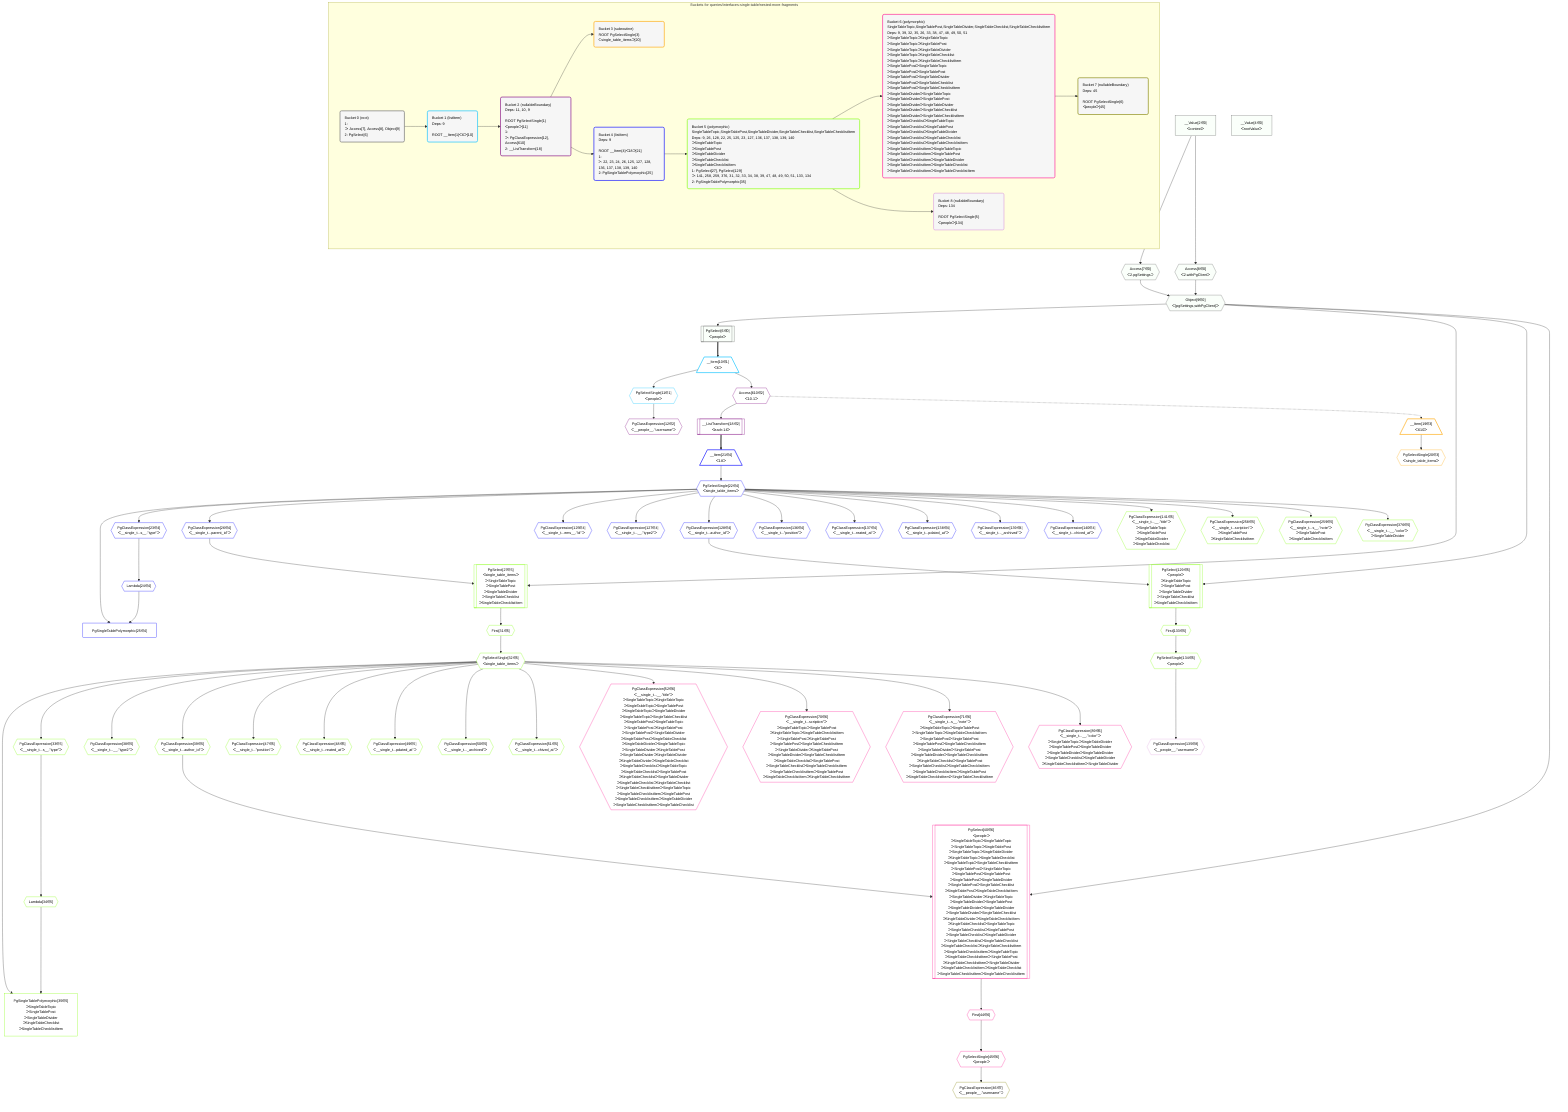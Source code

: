 %%{init: {'themeVariables': { 'fontSize': '12px'}}}%%
graph TD
    classDef path fill:#eee,stroke:#000,color:#000
    classDef plan fill:#fff,stroke-width:1px,color:#000
    classDef itemplan fill:#fff,stroke-width:2px,color:#000
    classDef unbatchedplan fill:#dff,stroke-width:1px,color:#000
    classDef sideeffectplan fill:#fcc,stroke-width:2px,color:#000
    classDef bucket fill:#f6f6f6,color:#000,stroke-width:2px,text-align:left


    %% plan dependencies
    Object9{{"Object[9∈0]<br />ᐸ{pgSettings,withPgClient}ᐳ"}}:::plan
    Access7{{"Access[7∈0]<br />ᐸ2.pgSettingsᐳ"}}:::plan
    Access8{{"Access[8∈0]<br />ᐸ2.withPgClientᐳ"}}:::plan
    Access7 & Access8 --> Object9
    PgSelect6[["PgSelect[6∈0]<br />ᐸpeopleᐳ"]]:::plan
    Object9 --> PgSelect6
    __Value2["__Value[2∈0]<br />ᐸcontextᐳ"]:::plan
    __Value2 --> Access7
    __Value2 --> Access8
    __Value4["__Value[4∈0]<br />ᐸrootValueᐳ"]:::plan
    __Item10[/"__Item[10∈1]<br />ᐸ6ᐳ"\]:::itemplan
    PgSelect6 ==> __Item10
    PgSelectSingle11{{"PgSelectSingle[11∈1]<br />ᐸpeopleᐳ"}}:::plan
    __Item10 --> PgSelectSingle11
    PgClassExpression12{{"PgClassExpression[12∈2]<br />ᐸ__people__.”username”ᐳ"}}:::plan
    PgSelectSingle11 --> PgClassExpression12
    __ListTransform18[["__ListTransform[18∈2]<br />ᐸeach:14ᐳ"]]:::plan
    Access610{{"Access[610∈2]<br />ᐸ10.1ᐳ"}}:::plan
    Access610 --> __ListTransform18
    __Item10 --> Access610
    __Item19[/"__Item[19∈3]<br />ᐸ610ᐳ"\]:::itemplan
    Access610 -.-> __Item19
    PgSelectSingle20{{"PgSelectSingle[20∈3]<br />ᐸsingle_table_itemsᐳ"}}:::plan
    __Item19 --> PgSelectSingle20
    PgSingleTablePolymorphic25["PgSingleTablePolymorphic[25∈4]"]:::plan
    Lambda24{{"Lambda[24∈4]"}}:::plan
    PgSelectSingle22{{"PgSelectSingle[22∈4]<br />ᐸsingle_table_itemsᐳ"}}:::plan
    Lambda24 & PgSelectSingle22 --> PgSingleTablePolymorphic25
    __Item21[/"__Item[21∈4]<br />ᐸ18ᐳ"\]:::itemplan
    __ListTransform18 ==> __Item21
    __Item21 --> PgSelectSingle22
    PgClassExpression23{{"PgClassExpression[23∈4]<br />ᐸ__single_t...s__.”type”ᐳ"}}:::plan
    PgSelectSingle22 --> PgClassExpression23
    PgClassExpression23 --> Lambda24
    PgClassExpression26{{"PgClassExpression[26∈4]<br />ᐸ__single_t...parent_id”ᐳ"}}:::plan
    PgSelectSingle22 --> PgClassExpression26
    PgClassExpression125{{"PgClassExpression[125∈4]<br />ᐸ__single_t...ems__.”id”ᐳ"}}:::plan
    PgSelectSingle22 --> PgClassExpression125
    PgClassExpression127{{"PgClassExpression[127∈4]<br />ᐸ__single_t...__.”type2”ᐳ"}}:::plan
    PgSelectSingle22 --> PgClassExpression127
    PgClassExpression128{{"PgClassExpression[128∈4]<br />ᐸ__single_t...author_id”ᐳ"}}:::plan
    PgSelectSingle22 --> PgClassExpression128
    PgClassExpression136{{"PgClassExpression[136∈4]<br />ᐸ__single_t...”position”ᐳ"}}:::plan
    PgSelectSingle22 --> PgClassExpression136
    PgClassExpression137{{"PgClassExpression[137∈4]<br />ᐸ__single_t...reated_at”ᐳ"}}:::plan
    PgSelectSingle22 --> PgClassExpression137
    PgClassExpression138{{"PgClassExpression[138∈4]<br />ᐸ__single_t...pdated_at”ᐳ"}}:::plan
    PgSelectSingle22 --> PgClassExpression138
    PgClassExpression139{{"PgClassExpression[139∈4]<br />ᐸ__single_t..._archived”ᐳ"}}:::plan
    PgSelectSingle22 --> PgClassExpression139
    PgClassExpression140{{"PgClassExpression[140∈4]<br />ᐸ__single_t...chived_at”ᐳ"}}:::plan
    PgSelectSingle22 --> PgClassExpression140
    PgSelect27[["PgSelect[27∈5]<br />ᐸsingle_table_itemsᐳ<br />ᐳSingleTableTopic<br />ᐳSingleTablePost<br />ᐳSingleTableDivider<br />ᐳSingleTableChecklist<br />ᐳSingleTableChecklistItem"]]:::plan
    Object9 & PgClassExpression26 --> PgSelect27
    PgSingleTablePolymorphic35["PgSingleTablePolymorphic[35∈5]<br />ᐳSingleTableTopic<br />ᐳSingleTablePost<br />ᐳSingleTableDivider<br />ᐳSingleTableChecklist<br />ᐳSingleTableChecklistItem"]:::plan
    Lambda34{{"Lambda[34∈5]"}}:::plan
    PgSelectSingle32{{"PgSelectSingle[32∈5]<br />ᐸsingle_table_itemsᐳ"}}:::plan
    Lambda34 & PgSelectSingle32 --> PgSingleTablePolymorphic35
    PgSelect129[["PgSelect[129∈5]<br />ᐸpeopleᐳ<br />ᐳSingleTableTopic<br />ᐳSingleTablePost<br />ᐳSingleTableDivider<br />ᐳSingleTableChecklist<br />ᐳSingleTableChecklistItem"]]:::plan
    Object9 & PgClassExpression128 --> PgSelect129
    First31{{"First[31∈5]"}}:::plan
    PgSelect27 --> First31
    First31 --> PgSelectSingle32
    PgClassExpression33{{"PgClassExpression[33∈5]<br />ᐸ__single_t...s__.”type”ᐳ"}}:::plan
    PgSelectSingle32 --> PgClassExpression33
    PgClassExpression33 --> Lambda34
    PgClassExpression38{{"PgClassExpression[38∈5]<br />ᐸ__single_t...__.”type2”ᐳ"}}:::plan
    PgSelectSingle32 --> PgClassExpression38
    PgClassExpression39{{"PgClassExpression[39∈5]<br />ᐸ__single_t...author_id”ᐳ"}}:::plan
    PgSelectSingle32 --> PgClassExpression39
    PgClassExpression47{{"PgClassExpression[47∈5]<br />ᐸ__single_t...”position”ᐳ"}}:::plan
    PgSelectSingle32 --> PgClassExpression47
    PgClassExpression48{{"PgClassExpression[48∈5]<br />ᐸ__single_t...reated_at”ᐳ"}}:::plan
    PgSelectSingle32 --> PgClassExpression48
    PgClassExpression49{{"PgClassExpression[49∈5]<br />ᐸ__single_t...pdated_at”ᐳ"}}:::plan
    PgSelectSingle32 --> PgClassExpression49
    PgClassExpression50{{"PgClassExpression[50∈5]<br />ᐸ__single_t..._archived”ᐳ"}}:::plan
    PgSelectSingle32 --> PgClassExpression50
    PgClassExpression51{{"PgClassExpression[51∈5]<br />ᐸ__single_t...chived_at”ᐳ"}}:::plan
    PgSelectSingle32 --> PgClassExpression51
    First133{{"First[133∈5]"}}:::plan
    PgSelect129 --> First133
    PgSelectSingle134{{"PgSelectSingle[134∈5]<br />ᐸpeopleᐳ"}}:::plan
    First133 --> PgSelectSingle134
    PgClassExpression141{{"PgClassExpression[141∈5]<br />ᐸ__single_t...__.”title”ᐳ<br />ᐳSingleTableTopic<br />ᐳSingleTablePost<br />ᐳSingleTableDivider<br />ᐳSingleTableChecklist"}}:::plan
    PgSelectSingle22 --> PgClassExpression141
    PgClassExpression258{{"PgClassExpression[258∈5]<br />ᐸ__single_t...scription”ᐳ<br />ᐳSingleTablePost<br />ᐳSingleTableChecklistItem"}}:::plan
    PgSelectSingle22 --> PgClassExpression258
    PgClassExpression259{{"PgClassExpression[259∈5]<br />ᐸ__single_t...s__.”note”ᐳ<br />ᐳSingleTablePost<br />ᐳSingleTableChecklistItem"}}:::plan
    PgSelectSingle22 --> PgClassExpression259
    PgClassExpression376{{"PgClassExpression[376∈5]<br />ᐸ__single_t...__.”color”ᐳ<br />ᐳSingleTableDivider"}}:::plan
    PgSelectSingle22 --> PgClassExpression376
    PgSelect40[["PgSelect[40∈6]<br />ᐸpeopleᐳ<br />ᐳSingleTableTopicᐳSingleTableTopic<br />ᐳSingleTableTopicᐳSingleTablePost<br />ᐳSingleTableTopicᐳSingleTableDivider<br />ᐳSingleTableTopicᐳSingleTableChecklist<br />ᐳSingleTableTopicᐳSingleTableChecklistItem<br />ᐳSingleTablePostᐳSingleTableTopic<br />ᐳSingleTablePostᐳSingleTablePost<br />ᐳSingleTablePostᐳSingleTableDivider<br />ᐳSingleTablePostᐳSingleTableChecklist<br />ᐳSingleTablePostᐳSingleTableChecklistItem<br />ᐳSingleTableDividerᐳSingleTableTopic<br />ᐳSingleTableDividerᐳSingleTablePost<br />ᐳSingleTableDividerᐳSingleTableDivider<br />ᐳSingleTableDividerᐳSingleTableChecklist<br />ᐳSingleTableDividerᐳSingleTableChecklistItem<br />ᐳSingleTableChecklistᐳSingleTableTopic<br />ᐳSingleTableChecklistᐳSingleTablePost<br />ᐳSingleTableChecklistᐳSingleTableDivider<br />ᐳSingleTableChecklistᐳSingleTableChecklist<br />ᐳSingleTableChecklistᐳSingleTableChecklistItem<br />ᐳSingleTableChecklistItemᐳSingleTableTopic<br />ᐳSingleTableChecklistItemᐳSingleTablePost<br />ᐳSingleTableChecklistItemᐳSingleTableDivider<br />ᐳSingleTableChecklistItemᐳSingleTableChecklist<br />ᐳSingleTableChecklistItemᐳSingleTableChecklistItem"]]:::plan
    Object9 & PgClassExpression39 --> PgSelect40
    First44{{"First[44∈6]"}}:::plan
    PgSelect40 --> First44
    PgSelectSingle45{{"PgSelectSingle[45∈6]<br />ᐸpeopleᐳ"}}:::plan
    First44 --> PgSelectSingle45
    PgClassExpression52{{"PgClassExpression[52∈6]<br />ᐸ__single_t...__.”title”ᐳ<br />ᐳSingleTableTopicᐳSingleTableTopic<br />ᐳSingleTableTopicᐳSingleTablePost<br />ᐳSingleTableTopicᐳSingleTableDivider<br />ᐳSingleTableTopicᐳSingleTableChecklist<br />ᐳSingleTablePostᐳSingleTableTopic<br />ᐳSingleTablePostᐳSingleTablePost<br />ᐳSingleTablePostᐳSingleTableDivider<br />ᐳSingleTablePostᐳSingleTableChecklist<br />ᐳSingleTableDividerᐳSingleTableTopic<br />ᐳSingleTableDividerᐳSingleTablePost<br />ᐳSingleTableDividerᐳSingleTableDivider<br />ᐳSingleTableDividerᐳSingleTableChecklist<br />ᐳSingleTableChecklistᐳSingleTableTopic<br />ᐳSingleTableChecklistᐳSingleTablePost<br />ᐳSingleTableChecklistᐳSingleTableDivider<br />ᐳSingleTableChecklistᐳSingleTableChecklist<br />ᐳSingleTableChecklistItemᐳSingleTableTopic<br />ᐳSingleTableChecklistItemᐳSingleTablePost<br />ᐳSingleTableChecklistItemᐳSingleTableDivider<br />ᐳSingleTableChecklistItemᐳSingleTableChecklist"}}:::plan
    PgSelectSingle32 --> PgClassExpression52
    PgClassExpression70{{"PgClassExpression[70∈6]<br />ᐸ__single_t...scription”ᐳ<br />ᐳSingleTableTopicᐳSingleTablePost<br />ᐳSingleTableTopicᐳSingleTableChecklistItem<br />ᐳSingleTablePostᐳSingleTablePost<br />ᐳSingleTablePostᐳSingleTableChecklistItem<br />ᐳSingleTableDividerᐳSingleTablePost<br />ᐳSingleTableDividerᐳSingleTableChecklistItem<br />ᐳSingleTableChecklistᐳSingleTablePost<br />ᐳSingleTableChecklistᐳSingleTableChecklistItem<br />ᐳSingleTableChecklistItemᐳSingleTablePost<br />ᐳSingleTableChecklistItemᐳSingleTableChecklistItem"}}:::plan
    PgSelectSingle32 --> PgClassExpression70
    PgClassExpression71{{"PgClassExpression[71∈6]<br />ᐸ__single_t...s__.”note”ᐳ<br />ᐳSingleTableTopicᐳSingleTablePost<br />ᐳSingleTableTopicᐳSingleTableChecklistItem<br />ᐳSingleTablePostᐳSingleTablePost<br />ᐳSingleTablePostᐳSingleTableChecklistItem<br />ᐳSingleTableDividerᐳSingleTablePost<br />ᐳSingleTableDividerᐳSingleTableChecklistItem<br />ᐳSingleTableChecklistᐳSingleTablePost<br />ᐳSingleTableChecklistᐳSingleTableChecklistItem<br />ᐳSingleTableChecklistItemᐳSingleTablePost<br />ᐳSingleTableChecklistItemᐳSingleTableChecklistItem"}}:::plan
    PgSelectSingle32 --> PgClassExpression71
    PgClassExpression89{{"PgClassExpression[89∈6]<br />ᐸ__single_t...__.”color”ᐳ<br />ᐳSingleTableTopicᐳSingleTableDivider<br />ᐳSingleTablePostᐳSingleTableDivider<br />ᐳSingleTableDividerᐳSingleTableDivider<br />ᐳSingleTableChecklistᐳSingleTableDivider<br />ᐳSingleTableChecklistItemᐳSingleTableDivider"}}:::plan
    PgSelectSingle32 --> PgClassExpression89
    PgClassExpression46{{"PgClassExpression[46∈7]<br />ᐸ__people__.”username”ᐳ"}}:::plan
    PgSelectSingle45 --> PgClassExpression46
    PgClassExpression135{{"PgClassExpression[135∈8]<br />ᐸ__people__.”username”ᐳ"}}:::plan
    PgSelectSingle134 --> PgClassExpression135

    %% define steps

    subgraph "Buckets for queries/interfaces-single-table/nested-more-fragments"
    Bucket0("Bucket 0 (root)<br />1: <br />ᐳ: Access[7], Access[8], Object[9]<br />2: PgSelect[6]"):::bucket
    classDef bucket0 stroke:#696969
    class Bucket0,__Value2,__Value4,PgSelect6,Access7,Access8,Object9 bucket0
    Bucket1("Bucket 1 (listItem)<br />Deps: 9<br /><br />ROOT __Item{1}ᐸ6ᐳ[10]"):::bucket
    classDef bucket1 stroke:#00bfff
    class Bucket1,__Item10,PgSelectSingle11 bucket1
    Bucket2("Bucket 2 (nullableBoundary)<br />Deps: 11, 10, 9<br /><br />ROOT PgSelectSingle{1}ᐸpeopleᐳ[11]<br />1: <br />ᐳ: PgClassExpression[12], Access[610]<br />2: __ListTransform[18]"):::bucket
    classDef bucket2 stroke:#7f007f
    class Bucket2,PgClassExpression12,__ListTransform18,Access610 bucket2
    Bucket3("Bucket 3 (subroutine)<br />ROOT PgSelectSingle{3}ᐸsingle_table_itemsᐳ[20]"):::bucket
    classDef bucket3 stroke:#ffa500
    class Bucket3,__Item19,PgSelectSingle20 bucket3
    Bucket4("Bucket 4 (listItem)<br />Deps: 9<br /><br />ROOT __Item{4}ᐸ18ᐳ[21]<br />1: <br />ᐳ: 22, 23, 24, 26, 125, 127, 128, 136, 137, 138, 139, 140<br />2: PgSingleTablePolymorphic[25]"):::bucket
    classDef bucket4 stroke:#0000ff
    class Bucket4,__Item21,PgSelectSingle22,PgClassExpression23,Lambda24,PgSingleTablePolymorphic25,PgClassExpression26,PgClassExpression125,PgClassExpression127,PgClassExpression128,PgClassExpression136,PgClassExpression137,PgClassExpression138,PgClassExpression139,PgClassExpression140 bucket4
    Bucket5("Bucket 5 (polymorphic)<br />SingleTableTopic,SingleTablePost,SingleTableDivider,SingleTableChecklist,SingleTableChecklistItem<br />Deps: 9, 26, 128, 22, 25, 125, 23, 127, 136, 137, 138, 139, 140<br />ᐳSingleTableTopic<br />ᐳSingleTablePost<br />ᐳSingleTableDivider<br />ᐳSingleTableChecklist<br />ᐳSingleTableChecklistItem<br />1: PgSelect[27], PgSelect[129]<br />ᐳ: 141, 258, 259, 376, 31, 32, 33, 34, 38, 39, 47, 48, 49, 50, 51, 133, 134<br />2: PgSingleTablePolymorphic[35]"):::bucket
    classDef bucket5 stroke:#7fff00
    class Bucket5,PgSelect27,First31,PgSelectSingle32,PgClassExpression33,Lambda34,PgSingleTablePolymorphic35,PgClassExpression38,PgClassExpression39,PgClassExpression47,PgClassExpression48,PgClassExpression49,PgClassExpression50,PgClassExpression51,PgSelect129,First133,PgSelectSingle134,PgClassExpression141,PgClassExpression258,PgClassExpression259,PgClassExpression376 bucket5
    Bucket6("Bucket 6 (polymorphic)<br />SingleTableTopic,SingleTablePost,SingleTableDivider,SingleTableChecklist,SingleTableChecklistItem<br />Deps: 9, 39, 32, 35, 26, 33, 38, 47, 48, 49, 50, 51<br />ᐳSingleTableTopicᐳSingleTableTopic<br />ᐳSingleTableTopicᐳSingleTablePost<br />ᐳSingleTableTopicᐳSingleTableDivider<br />ᐳSingleTableTopicᐳSingleTableChecklist<br />ᐳSingleTableTopicᐳSingleTableChecklistItem<br />ᐳSingleTablePostᐳSingleTableTopic<br />ᐳSingleTablePostᐳSingleTablePost<br />ᐳSingleTablePostᐳSingleTableDivider<br />ᐳSingleTablePostᐳSingleTableChecklist<br />ᐳSingleTablePostᐳSingleTableChecklistItem<br />ᐳSingleTableDividerᐳSingleTableTopic<br />ᐳSingleTableDividerᐳSingleTablePost<br />ᐳSingleTableDividerᐳSingleTableDivider<br />ᐳSingleTableDividerᐳSingleTableChecklist<br />ᐳSingleTableDividerᐳSingleTableChecklistItem<br />ᐳSingleTableChecklistᐳSingleTableTopic<br />ᐳSingleTableChecklistᐳSingleTablePost<br />ᐳSingleTableChecklistᐳSingleTableDivider<br />ᐳSingleTableChecklistᐳSingleTableChecklist<br />ᐳSingleTableChecklistᐳSingleTableChecklistItem<br />ᐳSingleTableChecklistItemᐳSingleTableTopic<br />ᐳSingleTableChecklistItemᐳSingleTablePost<br />ᐳSingleTableChecklistItemᐳSingleTableDivider<br />ᐳSingleTableChecklistItemᐳSingleTableChecklist<br />ᐳSingleTableChecklistItemᐳSingleTableChecklistItem"):::bucket
    classDef bucket6 stroke:#ff1493
    class Bucket6,PgSelect40,First44,PgSelectSingle45,PgClassExpression52,PgClassExpression70,PgClassExpression71,PgClassExpression89 bucket6
    Bucket7("Bucket 7 (nullableBoundary)<br />Deps: 45<br /><br />ROOT PgSelectSingle{6}ᐸpeopleᐳ[45]"):::bucket
    classDef bucket7 stroke:#808000
    class Bucket7,PgClassExpression46 bucket7
    Bucket8("Bucket 8 (nullableBoundary)<br />Deps: 134<br /><br />ROOT PgSelectSingle{5}ᐸpeopleᐳ[134]"):::bucket
    classDef bucket8 stroke:#dda0dd
    class Bucket8,PgClassExpression135 bucket8
    Bucket0 --> Bucket1
    Bucket1 --> Bucket2
    Bucket2 --> Bucket3 & Bucket4
    Bucket4 --> Bucket5
    Bucket5 --> Bucket6 & Bucket8
    Bucket6 --> Bucket7
    classDef unary fill:#fafffa,borderWidth:8px
    class Object9,PgSelect6,Access7,Access8,__Value2,__Value4 unary
    end